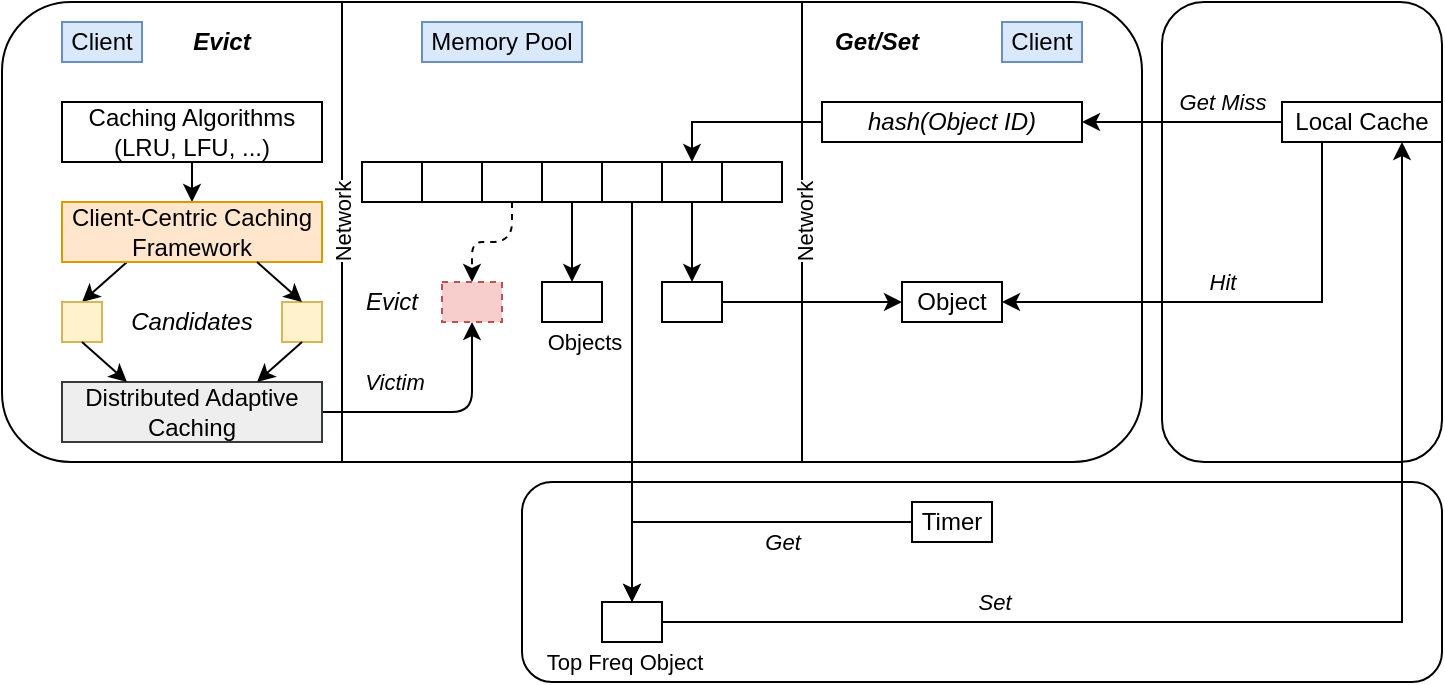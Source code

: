 <mxfile version="26.1.0">
  <diagram id="prtHgNgQTEPvFCAcTncT" name="Page-1">
    <mxGraphModel dx="1185" dy="641" grid="1" gridSize="10" guides="1" tooltips="1" connect="1" arrows="1" fold="1" page="1" pageScale="1" pageWidth="827" pageHeight="1169" math="0" shadow="0">
      <root>
        <mxCell id="0" />
        <mxCell id="1" parent="0" />
        <mxCell id="zof-6hFf-fucr0hb1ASE-76" value="" style="rounded=1;whiteSpace=wrap;html=1;" vertex="1" parent="1">
          <mxGeometry x="350" y="330" width="460" height="100" as="geometry" />
        </mxCell>
        <mxCell id="zof-6hFf-fucr0hb1ASE-75" value="" style="rounded=1;whiteSpace=wrap;html=1;" vertex="1" parent="1">
          <mxGeometry x="670" y="90" width="140" height="230" as="geometry" />
        </mxCell>
        <mxCell id="zof-6hFf-fucr0hb1ASE-74" value="" style="rounded=1;whiteSpace=wrap;html=1;" vertex="1" parent="1">
          <mxGeometry x="90" y="90" width="570" height="230" as="geometry" />
        </mxCell>
        <mxCell id="zof-6hFf-fucr0hb1ASE-1" value="Client" style="rounded=0;whiteSpace=wrap;html=1;fillColor=#dae8fc;strokeColor=#6c8ebf;" vertex="1" parent="1">
          <mxGeometry x="120" y="100" width="40" height="20" as="geometry" />
        </mxCell>
        <mxCell id="zof-6hFf-fucr0hb1ASE-2" value="Client" style="rounded=0;whiteSpace=wrap;html=1;fillColor=#dae8fc;strokeColor=#6c8ebf;" vertex="1" parent="1">
          <mxGeometry x="590" y="100" width="40" height="20" as="geometry" />
        </mxCell>
        <mxCell id="zof-6hFf-fucr0hb1ASE-3" value="Memory Pool" style="rounded=0;whiteSpace=wrap;html=1;fillColor=#dae8fc;strokeColor=#6c8ebf;" vertex="1" parent="1">
          <mxGeometry x="300" y="100" width="80" height="20" as="geometry" />
        </mxCell>
        <mxCell id="zof-6hFf-fucr0hb1ASE-67" style="edgeStyle=orthogonalEdgeStyle;rounded=0;orthogonalLoop=1;jettySize=auto;html=1;exitX=0.5;exitY=1;exitDx=0;exitDy=0;entryX=0.5;entryY=0;entryDx=0;entryDy=0;" edge="1" parent="1" source="zof-6hFf-fucr0hb1ASE-4" target="zof-6hFf-fucr0hb1ASE-5">
          <mxGeometry relative="1" as="geometry" />
        </mxCell>
        <mxCell id="zof-6hFf-fucr0hb1ASE-4" value="Caching Algorithms&lt;div&gt;(LRU, LFU, ...)&lt;/div&gt;" style="rounded=0;whiteSpace=wrap;html=1;" vertex="1" parent="1">
          <mxGeometry x="120" y="140" width="130" height="30" as="geometry" />
        </mxCell>
        <mxCell id="zof-6hFf-fucr0hb1ASE-68" style="rounded=0;orthogonalLoop=1;jettySize=auto;html=1;exitX=0.25;exitY=1;exitDx=0;exitDy=0;entryX=0.5;entryY=0;entryDx=0;entryDy=0;" edge="1" parent="1" source="zof-6hFf-fucr0hb1ASE-5" target="zof-6hFf-fucr0hb1ASE-6">
          <mxGeometry relative="1" as="geometry" />
        </mxCell>
        <mxCell id="zof-6hFf-fucr0hb1ASE-5" value="Client-Centric Caching&lt;div&gt;Framework&lt;/div&gt;" style="rounded=0;whiteSpace=wrap;html=1;fillColor=#ffe6cc;strokeColor=#d79b00;" vertex="1" parent="1">
          <mxGeometry x="120" y="190" width="130" height="30" as="geometry" />
        </mxCell>
        <mxCell id="zof-6hFf-fucr0hb1ASE-6" value="" style="whiteSpace=wrap;html=1;aspect=fixed;fillColor=#fff2cc;strokeColor=#d6b656;" vertex="1" parent="1">
          <mxGeometry x="120" y="240" width="20" height="20" as="geometry" />
        </mxCell>
        <mxCell id="zof-6hFf-fucr0hb1ASE-7" value="" style="whiteSpace=wrap;html=1;aspect=fixed;fillColor=#fff2cc;strokeColor=#d6b656;" vertex="1" parent="1">
          <mxGeometry x="230" y="240" width="20" height="20" as="geometry" />
        </mxCell>
        <mxCell id="zof-6hFf-fucr0hb1ASE-52" style="edgeStyle=orthogonalEdgeStyle;rounded=1;orthogonalLoop=1;jettySize=auto;html=1;exitX=1;exitY=0.5;exitDx=0;exitDy=0;entryX=0.5;entryY=1;entryDx=0;entryDy=0;curved=0;" edge="1" parent="1" source="zof-6hFf-fucr0hb1ASE-8" target="zof-6hFf-fucr0hb1ASE-45">
          <mxGeometry relative="1" as="geometry" />
        </mxCell>
        <mxCell id="zof-6hFf-fucr0hb1ASE-64" value="Victim" style="edgeLabel;html=1;align=center;verticalAlign=middle;resizable=0;points=[];fontStyle=2" vertex="1" connectable="0" parent="zof-6hFf-fucr0hb1ASE-52">
          <mxGeometry x="-0.479" y="2" relative="1" as="geometry">
            <mxPoint x="4" y="-13" as="offset" />
          </mxGeometry>
        </mxCell>
        <mxCell id="zof-6hFf-fucr0hb1ASE-65" value="Objects" style="edgeLabel;html=1;align=center;verticalAlign=middle;resizable=0;points=[];fontStyle=0" vertex="1" connectable="0" parent="zof-6hFf-fucr0hb1ASE-52">
          <mxGeometry x="-0.479" y="2" relative="1" as="geometry">
            <mxPoint x="99" y="-33" as="offset" />
          </mxGeometry>
        </mxCell>
        <mxCell id="zof-6hFf-fucr0hb1ASE-73" value="Top Freq Object" style="edgeLabel;html=1;align=center;verticalAlign=middle;resizable=0;points=[];fontStyle=0" vertex="1" connectable="0" parent="zof-6hFf-fucr0hb1ASE-52">
          <mxGeometry x="-0.479" y="2" relative="1" as="geometry">
            <mxPoint x="119" y="127" as="offset" />
          </mxGeometry>
        </mxCell>
        <mxCell id="zof-6hFf-fucr0hb1ASE-8" value="Distributed Adaptive&lt;div&gt;Caching&lt;/div&gt;" style="rounded=0;whiteSpace=wrap;html=1;fillColor=#eeeeee;strokeColor=#36393d;" vertex="1" parent="1">
          <mxGeometry x="120" y="280" width="130" height="30" as="geometry" />
        </mxCell>
        <mxCell id="zof-6hFf-fucr0hb1ASE-9" value="" style="endArrow=none;html=1;rounded=0;labelPosition=center;verticalLabelPosition=middle;align=center;verticalAlign=middle;" edge="1" parent="1">
          <mxGeometry width="50" height="50" relative="1" as="geometry">
            <mxPoint x="260" y="320" as="sourcePoint" />
            <mxPoint x="260" y="90" as="targetPoint" />
          </mxGeometry>
        </mxCell>
        <mxCell id="zof-6hFf-fucr0hb1ASE-10" value="Network" style="edgeLabel;html=1;align=center;verticalAlign=middle;resizable=0;points=[];horizontal=0;labelPosition=center;verticalLabelPosition=middle;" vertex="1" connectable="0" parent="zof-6hFf-fucr0hb1ASE-9">
          <mxGeometry x="0.111" y="-1" relative="1" as="geometry">
            <mxPoint x="-1" y="8" as="offset" />
          </mxGeometry>
        </mxCell>
        <mxCell id="zof-6hFf-fucr0hb1ASE-11" value="" style="rounded=0;whiteSpace=wrap;html=1;" vertex="1" parent="1">
          <mxGeometry x="270" y="170" width="30" height="20" as="geometry" />
        </mxCell>
        <mxCell id="zof-6hFf-fucr0hb1ASE-30" value="" style="endArrow=none;html=1;rounded=0;labelPosition=center;verticalLabelPosition=middle;align=center;verticalAlign=middle;" edge="1" parent="1">
          <mxGeometry width="50" height="50" relative="1" as="geometry">
            <mxPoint x="490" y="320" as="sourcePoint" />
            <mxPoint x="490" y="90" as="targetPoint" />
          </mxGeometry>
        </mxCell>
        <mxCell id="zof-6hFf-fucr0hb1ASE-31" value="Network" style="edgeLabel;html=1;align=center;verticalAlign=middle;resizable=0;points=[];horizontal=0;labelPosition=center;verticalLabelPosition=middle;" vertex="1" connectable="0" parent="zof-6hFf-fucr0hb1ASE-30">
          <mxGeometry x="0.111" y="-1" relative="1" as="geometry">
            <mxPoint y="8" as="offset" />
          </mxGeometry>
        </mxCell>
        <mxCell id="zof-6hFf-fucr0hb1ASE-59" style="edgeStyle=orthogonalEdgeStyle;rounded=0;orthogonalLoop=1;jettySize=auto;html=1;exitX=0;exitY=0.5;exitDx=0;exitDy=0;entryX=0.5;entryY=0;entryDx=0;entryDy=0;" edge="1" parent="1" source="zof-6hFf-fucr0hb1ASE-32" target="zof-6hFf-fucr0hb1ASE-44">
          <mxGeometry relative="1" as="geometry" />
        </mxCell>
        <mxCell id="zof-6hFf-fucr0hb1ASE-32" value="&lt;i&gt;hash(Object ID)&lt;/i&gt;" style="rounded=0;whiteSpace=wrap;html=1;" vertex="1" parent="1">
          <mxGeometry x="500" y="140" width="130" height="20" as="geometry" />
        </mxCell>
        <mxCell id="zof-6hFf-fucr0hb1ASE-33" value="" style="rounded=0;whiteSpace=wrap;html=1;" vertex="1" parent="1">
          <mxGeometry x="300" y="170" width="30" height="20" as="geometry" />
        </mxCell>
        <mxCell id="zof-6hFf-fucr0hb1ASE-51" style="edgeStyle=orthogonalEdgeStyle;rounded=1;orthogonalLoop=1;jettySize=auto;html=1;exitX=0.5;exitY=1;exitDx=0;exitDy=0;entryX=0.5;entryY=0;entryDx=0;entryDy=0;curved=0;dashed=1;" edge="1" parent="1" source="zof-6hFf-fucr0hb1ASE-34" target="zof-6hFf-fucr0hb1ASE-45">
          <mxGeometry relative="1" as="geometry" />
        </mxCell>
        <mxCell id="zof-6hFf-fucr0hb1ASE-34" value="" style="rounded=0;whiteSpace=wrap;html=1;" vertex="1" parent="1">
          <mxGeometry x="330" y="170" width="30" height="20" as="geometry" />
        </mxCell>
        <mxCell id="zof-6hFf-fucr0hb1ASE-53" style="edgeStyle=orthogonalEdgeStyle;rounded=0;orthogonalLoop=1;jettySize=auto;html=1;exitX=0.5;exitY=1;exitDx=0;exitDy=0;entryX=0.5;entryY=0;entryDx=0;entryDy=0;" edge="1" parent="1" source="zof-6hFf-fucr0hb1ASE-44" target="zof-6hFf-fucr0hb1ASE-47">
          <mxGeometry relative="1" as="geometry" />
        </mxCell>
        <mxCell id="zof-6hFf-fucr0hb1ASE-35" value="" style="rounded=0;whiteSpace=wrap;html=1;" vertex="1" parent="1">
          <mxGeometry x="450" y="170" width="30" height="20" as="geometry" />
        </mxCell>
        <mxCell id="zof-6hFf-fucr0hb1ASE-36" value="Object" style="rounded=0;whiteSpace=wrap;html=1;" vertex="1" parent="1">
          <mxGeometry x="540" y="230" width="50" height="20" as="geometry" />
        </mxCell>
        <mxCell id="zof-6hFf-fucr0hb1ASE-38" style="edgeStyle=orthogonalEdgeStyle;rounded=0;orthogonalLoop=1;jettySize=auto;html=1;exitX=0;exitY=0.5;exitDx=0;exitDy=0;entryX=1;entryY=0.5;entryDx=0;entryDy=0;" edge="1" parent="1" source="zof-6hFf-fucr0hb1ASE-37" target="zof-6hFf-fucr0hb1ASE-32">
          <mxGeometry relative="1" as="geometry" />
        </mxCell>
        <mxCell id="zof-6hFf-fucr0hb1ASE-39" value="Get Miss" style="edgeLabel;html=1;align=center;verticalAlign=middle;resizable=0;points=[];fontStyle=2" vertex="1" connectable="0" parent="zof-6hFf-fucr0hb1ASE-38">
          <mxGeometry x="0.103" y="-1" relative="1" as="geometry">
            <mxPoint x="25" y="-9" as="offset" />
          </mxGeometry>
        </mxCell>
        <mxCell id="zof-6hFf-fucr0hb1ASE-40" style="edgeStyle=orthogonalEdgeStyle;rounded=0;orthogonalLoop=1;jettySize=auto;html=1;exitX=0.25;exitY=1;exitDx=0;exitDy=0;entryX=1;entryY=0.5;entryDx=0;entryDy=0;" edge="1" parent="1" source="zof-6hFf-fucr0hb1ASE-37" target="zof-6hFf-fucr0hb1ASE-36">
          <mxGeometry relative="1" as="geometry" />
        </mxCell>
        <mxCell id="zof-6hFf-fucr0hb1ASE-41" value="Hit" style="edgeLabel;html=1;align=center;verticalAlign=middle;resizable=0;points=[];fontStyle=2" vertex="1" connectable="0" parent="zof-6hFf-fucr0hb1ASE-40">
          <mxGeometry x="0.433" relative="1" as="geometry">
            <mxPoint x="42" y="-10" as="offset" />
          </mxGeometry>
        </mxCell>
        <mxCell id="zof-6hFf-fucr0hb1ASE-37" value="Local Cache" style="rounded=0;whiteSpace=wrap;html=1;" vertex="1" parent="1">
          <mxGeometry x="730" y="140" width="80" height="20" as="geometry" />
        </mxCell>
        <mxCell id="zof-6hFf-fucr0hb1ASE-48" style="edgeStyle=orthogonalEdgeStyle;rounded=0;orthogonalLoop=1;jettySize=auto;html=1;exitX=0.5;exitY=1;exitDx=0;exitDy=0;entryX=0.5;entryY=0;entryDx=0;entryDy=0;" edge="1" parent="1" source="zof-6hFf-fucr0hb1ASE-42" target="zof-6hFf-fucr0hb1ASE-46">
          <mxGeometry relative="1" as="geometry" />
        </mxCell>
        <mxCell id="zof-6hFf-fucr0hb1ASE-42" value="" style="rounded=0;whiteSpace=wrap;html=1;" vertex="1" parent="1">
          <mxGeometry x="360" y="170" width="30" height="20" as="geometry" />
        </mxCell>
        <mxCell id="zof-6hFf-fucr0hb1ASE-55" style="edgeStyle=orthogonalEdgeStyle;rounded=0;orthogonalLoop=1;jettySize=auto;html=1;exitX=0.5;exitY=1;exitDx=0;exitDy=0;entryX=0.5;entryY=0;entryDx=0;entryDy=0;" edge="1" parent="1" source="zof-6hFf-fucr0hb1ASE-43" target="zof-6hFf-fucr0hb1ASE-54">
          <mxGeometry relative="1" as="geometry" />
        </mxCell>
        <mxCell id="zof-6hFf-fucr0hb1ASE-43" value="" style="rounded=0;whiteSpace=wrap;html=1;" vertex="1" parent="1">
          <mxGeometry x="390" y="170" width="30" height="20" as="geometry" />
        </mxCell>
        <mxCell id="zof-6hFf-fucr0hb1ASE-44" value="" style="rounded=0;whiteSpace=wrap;html=1;" vertex="1" parent="1">
          <mxGeometry x="420" y="170" width="30" height="20" as="geometry" />
        </mxCell>
        <mxCell id="zof-6hFf-fucr0hb1ASE-45" value="" style="rounded=0;whiteSpace=wrap;html=1;dashed=1;fillColor=#f8cecc;strokeColor=#b85450;" vertex="1" parent="1">
          <mxGeometry x="310" y="230" width="30" height="20" as="geometry" />
        </mxCell>
        <mxCell id="zof-6hFf-fucr0hb1ASE-46" value="" style="rounded=0;whiteSpace=wrap;html=1;" vertex="1" parent="1">
          <mxGeometry x="360" y="230" width="30" height="20" as="geometry" />
        </mxCell>
        <mxCell id="zof-6hFf-fucr0hb1ASE-50" style="edgeStyle=orthogonalEdgeStyle;rounded=0;orthogonalLoop=1;jettySize=auto;html=1;exitX=1;exitY=0.5;exitDx=0;exitDy=0;entryX=0;entryY=0.5;entryDx=0;entryDy=0;" edge="1" parent="1" source="zof-6hFf-fucr0hb1ASE-47" target="zof-6hFf-fucr0hb1ASE-36">
          <mxGeometry relative="1" as="geometry" />
        </mxCell>
        <mxCell id="zof-6hFf-fucr0hb1ASE-47" value="" style="rounded=0;whiteSpace=wrap;html=1;" vertex="1" parent="1">
          <mxGeometry x="420" y="230" width="30" height="20" as="geometry" />
        </mxCell>
        <mxCell id="zof-6hFf-fucr0hb1ASE-58" style="edgeStyle=orthogonalEdgeStyle;rounded=0;orthogonalLoop=1;jettySize=auto;html=1;exitX=1;exitY=0.5;exitDx=0;exitDy=0;entryX=0.75;entryY=1;entryDx=0;entryDy=0;" edge="1" parent="1" source="zof-6hFf-fucr0hb1ASE-54" target="zof-6hFf-fucr0hb1ASE-37">
          <mxGeometry relative="1" as="geometry" />
        </mxCell>
        <mxCell id="zof-6hFf-fucr0hb1ASE-78" value="Set" style="edgeLabel;html=1;align=center;verticalAlign=middle;resizable=0;points=[];fontStyle=2" vertex="1" connectable="0" parent="zof-6hFf-fucr0hb1ASE-58">
          <mxGeometry x="-0.464" y="-1" relative="1" as="geometry">
            <mxPoint x="2" y="-11" as="offset" />
          </mxGeometry>
        </mxCell>
        <mxCell id="zof-6hFf-fucr0hb1ASE-54" value="" style="rounded=0;whiteSpace=wrap;html=1;" vertex="1" parent="1">
          <mxGeometry x="390" y="390" width="30" height="20" as="geometry" />
        </mxCell>
        <mxCell id="zof-6hFf-fucr0hb1ASE-57" style="edgeStyle=orthogonalEdgeStyle;rounded=0;orthogonalLoop=1;jettySize=auto;html=1;exitX=0;exitY=0.5;exitDx=0;exitDy=0;entryX=0.5;entryY=0;entryDx=0;entryDy=0;" edge="1" parent="1" source="zof-6hFf-fucr0hb1ASE-56" target="zof-6hFf-fucr0hb1ASE-54">
          <mxGeometry relative="1" as="geometry">
            <mxPoint x="460" y="280" as="targetPoint" />
          </mxGeometry>
        </mxCell>
        <mxCell id="zof-6hFf-fucr0hb1ASE-77" value="Get" style="edgeLabel;html=1;align=center;verticalAlign=middle;resizable=0;points=[];fontStyle=2" vertex="1" connectable="0" parent="zof-6hFf-fucr0hb1ASE-57">
          <mxGeometry x="-0.165" relative="1" as="geometry">
            <mxPoint x="10" y="10" as="offset" />
          </mxGeometry>
        </mxCell>
        <mxCell id="zof-6hFf-fucr0hb1ASE-56" value="Timer" style="rounded=0;whiteSpace=wrap;html=1;" vertex="1" parent="1">
          <mxGeometry x="545" y="340" width="40" height="20" as="geometry" />
        </mxCell>
        <mxCell id="zof-6hFf-fucr0hb1ASE-61" value="Evict" style="rounded=0;whiteSpace=wrap;html=1;fontStyle=3;fontColor=default;labelBorderColor=none;labelBackgroundColor=none;fillColor=default;strokeColor=none;" vertex="1" parent="1">
          <mxGeometry x="180" y="100" width="40" height="20" as="geometry" />
        </mxCell>
        <mxCell id="zof-6hFf-fucr0hb1ASE-62" value="Get/Set" style="rounded=0;whiteSpace=wrap;html=1;fontStyle=3;fontColor=default;labelBorderColor=none;labelBackgroundColor=none;fillColor=default;strokeColor=none;" vertex="1" parent="1">
          <mxGeometry x="500" y="100" width="55" height="20" as="geometry" />
        </mxCell>
        <mxCell id="zof-6hFf-fucr0hb1ASE-63" value="Evict" style="rounded=0;whiteSpace=wrap;html=1;fontStyle=2;fontColor=default;labelBorderColor=none;labelBackgroundColor=none;fillColor=default;strokeColor=none;" vertex="1" parent="1">
          <mxGeometry x="265" y="230" width="40" height="20" as="geometry" />
        </mxCell>
        <mxCell id="zof-6hFf-fucr0hb1ASE-69" style="rounded=0;orthogonalLoop=1;jettySize=auto;html=1;exitX=0.75;exitY=1;exitDx=0;exitDy=0;entryX=0.5;entryY=0;entryDx=0;entryDy=0;" edge="1" parent="1" source="zof-6hFf-fucr0hb1ASE-5" target="zof-6hFf-fucr0hb1ASE-7">
          <mxGeometry relative="1" as="geometry">
            <mxPoint x="163" y="230" as="sourcePoint" />
            <mxPoint x="140" y="250" as="targetPoint" />
          </mxGeometry>
        </mxCell>
        <mxCell id="zof-6hFf-fucr0hb1ASE-70" style="rounded=0;orthogonalLoop=1;jettySize=auto;html=1;exitX=0.5;exitY=1;exitDx=0;exitDy=0;entryX=0.25;entryY=0;entryDx=0;entryDy=0;" edge="1" parent="1" source="zof-6hFf-fucr0hb1ASE-6" target="zof-6hFf-fucr0hb1ASE-8">
          <mxGeometry relative="1" as="geometry">
            <mxPoint x="163" y="230" as="sourcePoint" />
            <mxPoint x="140" y="250" as="targetPoint" />
          </mxGeometry>
        </mxCell>
        <mxCell id="zof-6hFf-fucr0hb1ASE-71" style="rounded=0;orthogonalLoop=1;jettySize=auto;html=1;exitX=0.5;exitY=1;exitDx=0;exitDy=0;entryX=0.75;entryY=0;entryDx=0;entryDy=0;" edge="1" parent="1" source="zof-6hFf-fucr0hb1ASE-7" target="zof-6hFf-fucr0hb1ASE-8">
          <mxGeometry relative="1" as="geometry">
            <mxPoint x="228" y="230" as="sourcePoint" />
            <mxPoint x="250" y="250" as="targetPoint" />
          </mxGeometry>
        </mxCell>
        <mxCell id="zof-6hFf-fucr0hb1ASE-72" value="Candidates" style="rounded=0;whiteSpace=wrap;html=1;fontStyle=2;fontColor=default;labelBorderColor=none;labelBackgroundColor=none;fillColor=default;strokeColor=none;" vertex="1" parent="1">
          <mxGeometry x="165" y="240" width="40" height="20" as="geometry" />
        </mxCell>
      </root>
    </mxGraphModel>
  </diagram>
</mxfile>
